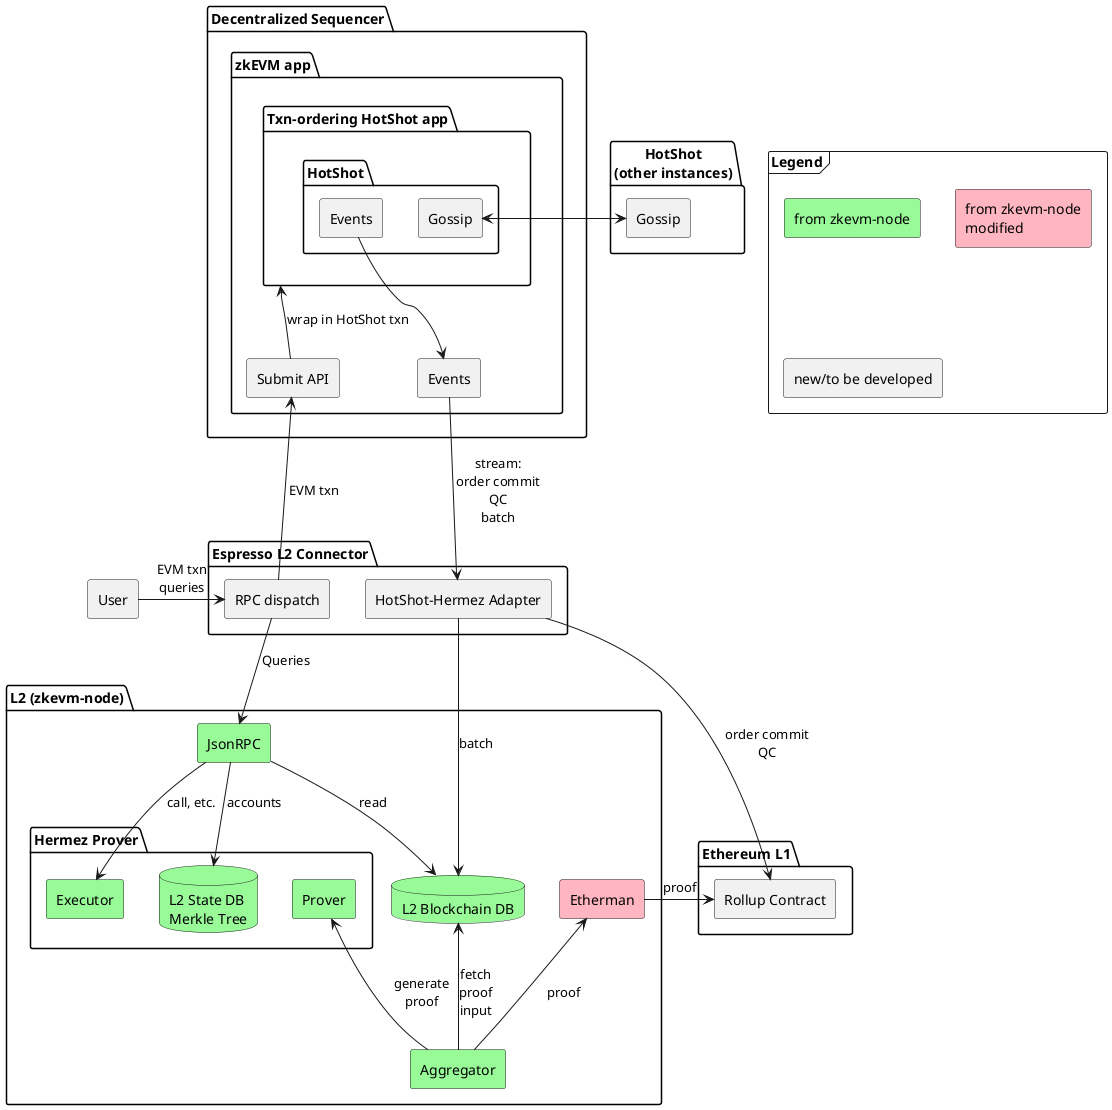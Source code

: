 @startuml
skinparam componentStyle rectangle

frame Legend {
  component "from zkevm-node" #PaleGreen
  component "from zkevm-node\nmodified" #LightPink
  component "new/to be developed"
}

component User
package "HotShot\n(other instances)" as HotShotExternal {
  component "Gossip" as GossipExternal
}

package "Decentralized Sequencer" {
  package "zkEVM app" as zkApp {
    component Events
    component "Submit API" as Submit
    package "Txn-ordering HotShot app" as App {
      package HotShot {
        component "Gossip" as GossipInternal
        component "Events" as HotShotEvents
      }
    }
  }
}


package "Espresso L2 Connector" as Connector {
  component "HotShot-Hermez Adapter" as Adapter
  component "RPC dispatch" as Dispatch
}

package "Ethereum L1" as L1 {
  component "Rollup Contract" as Rollup
  ' component "Bridge L1" as BridgeL1 #PaleGreen
}


package "L2 (zkevm-node)" as L2 {
  component JsonRPC #PaleGreen
  database L2DB #PaleGreen [
    L2 Blockchain DB
  ]
  package "Hermez Prover" as HermezProver {
    component Prover #PaleGreen
    component Executor #PaleGreen
    database Tree #PaleGreen [
      L2 State DB
      Merkle Tree
    ]
  }
  'component "Bridge L2" as BridgeL2 #PaleGreen
  component Etherman #LightPink
  component Aggregator #PaleGreen
}

User -> Dispatch: EVM txn\nqueries
Dispatch --> JsonRPC: Queries
Dispatch -up-> Submit: EVM txn

GossipInternal <-> GossipExternal

Events --> Adapter: stream:\norder commit\nQC\nbatch

Adapter -> L2DB: batch
Adapter -> Rollup: order commit\nQC

JsonRPC --> L2DB: read
JsonRPC --> Tree: accounts
JsonRPC --> Executor: call, etc.

Aggregator -up-> L2DB: fetch\nproof\ninput
Aggregator -up-> Etherman: proof
Aggregator -up-> Prover: generate\nproof
Etherman -> Rollup: proof

' Prover ..> BridgeL2
' User --> BridgeL1
Submit -up-> App: wrap in HotShot txn
HotShotEvents -down-> Events

@enduml
